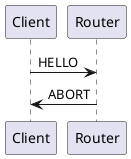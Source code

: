 @startuml
participant Client
participant Router
 
Client -> Router : HELLO
Router -> Client : ABORT
@enduml